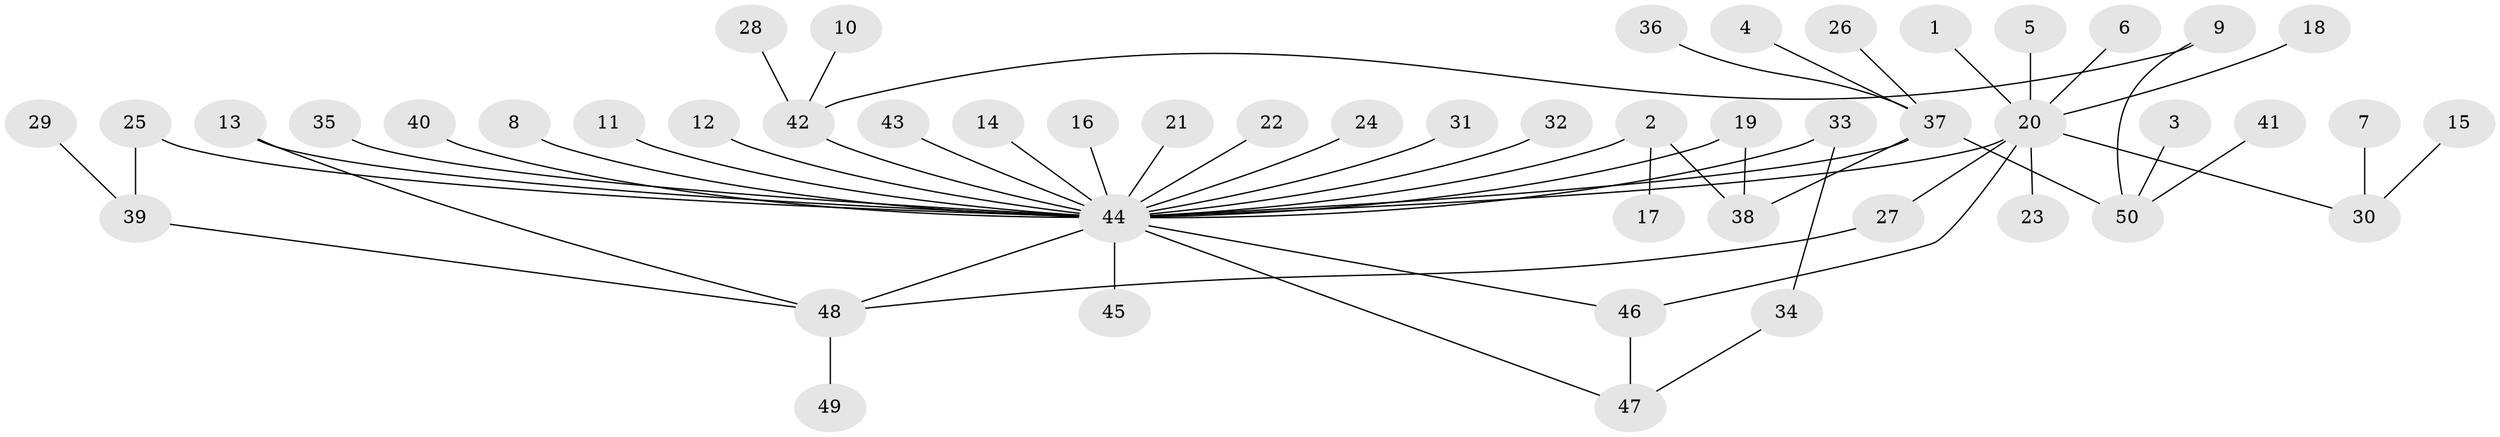 // original degree distribution, {30: 0.010101010101010102, 8: 0.020202020202020204, 13: 0.010101010101010102, 1: 0.6363636363636364, 5: 0.030303030303030304, 2: 0.1717171717171717, 7: 0.020202020202020204, 6: 0.020202020202020204, 3: 0.050505050505050504, 4: 0.030303030303030304}
// Generated by graph-tools (version 1.1) at 2025/01/03/09/25 03:01:46]
// undirected, 50 vertices, 58 edges
graph export_dot {
graph [start="1"]
  node [color=gray90,style=filled];
  1;
  2;
  3;
  4;
  5;
  6;
  7;
  8;
  9;
  10;
  11;
  12;
  13;
  14;
  15;
  16;
  17;
  18;
  19;
  20;
  21;
  22;
  23;
  24;
  25;
  26;
  27;
  28;
  29;
  30;
  31;
  32;
  33;
  34;
  35;
  36;
  37;
  38;
  39;
  40;
  41;
  42;
  43;
  44;
  45;
  46;
  47;
  48;
  49;
  50;
  1 -- 20 [weight=1.0];
  2 -- 17 [weight=1.0];
  2 -- 38 [weight=1.0];
  2 -- 44 [weight=1.0];
  3 -- 50 [weight=1.0];
  4 -- 37 [weight=1.0];
  5 -- 20 [weight=1.0];
  6 -- 20 [weight=1.0];
  7 -- 30 [weight=1.0];
  8 -- 44 [weight=1.0];
  9 -- 42 [weight=1.0];
  9 -- 50 [weight=1.0];
  10 -- 42 [weight=1.0];
  11 -- 44 [weight=1.0];
  12 -- 44 [weight=1.0];
  13 -- 44 [weight=1.0];
  13 -- 48 [weight=1.0];
  14 -- 44 [weight=1.0];
  15 -- 30 [weight=1.0];
  16 -- 44 [weight=1.0];
  18 -- 20 [weight=1.0];
  19 -- 38 [weight=1.0];
  19 -- 44 [weight=1.0];
  20 -- 23 [weight=1.0];
  20 -- 27 [weight=1.0];
  20 -- 30 [weight=1.0];
  20 -- 44 [weight=1.0];
  20 -- 46 [weight=1.0];
  21 -- 44 [weight=1.0];
  22 -- 44 [weight=1.0];
  24 -- 44 [weight=1.0];
  25 -- 39 [weight=1.0];
  25 -- 44 [weight=1.0];
  26 -- 37 [weight=1.0];
  27 -- 48 [weight=1.0];
  28 -- 42 [weight=1.0];
  29 -- 39 [weight=1.0];
  31 -- 44 [weight=1.0];
  32 -- 44 [weight=1.0];
  33 -- 34 [weight=1.0];
  33 -- 44 [weight=1.0];
  34 -- 47 [weight=1.0];
  35 -- 44 [weight=1.0];
  36 -- 37 [weight=1.0];
  37 -- 38 [weight=1.0];
  37 -- 44 [weight=1.0];
  37 -- 50 [weight=2.0];
  39 -- 48 [weight=1.0];
  40 -- 44 [weight=1.0];
  41 -- 50 [weight=1.0];
  42 -- 44 [weight=1.0];
  43 -- 44 [weight=1.0];
  44 -- 45 [weight=1.0];
  44 -- 46 [weight=1.0];
  44 -- 47 [weight=1.0];
  44 -- 48 [weight=1.0];
  46 -- 47 [weight=1.0];
  48 -- 49 [weight=1.0];
}
